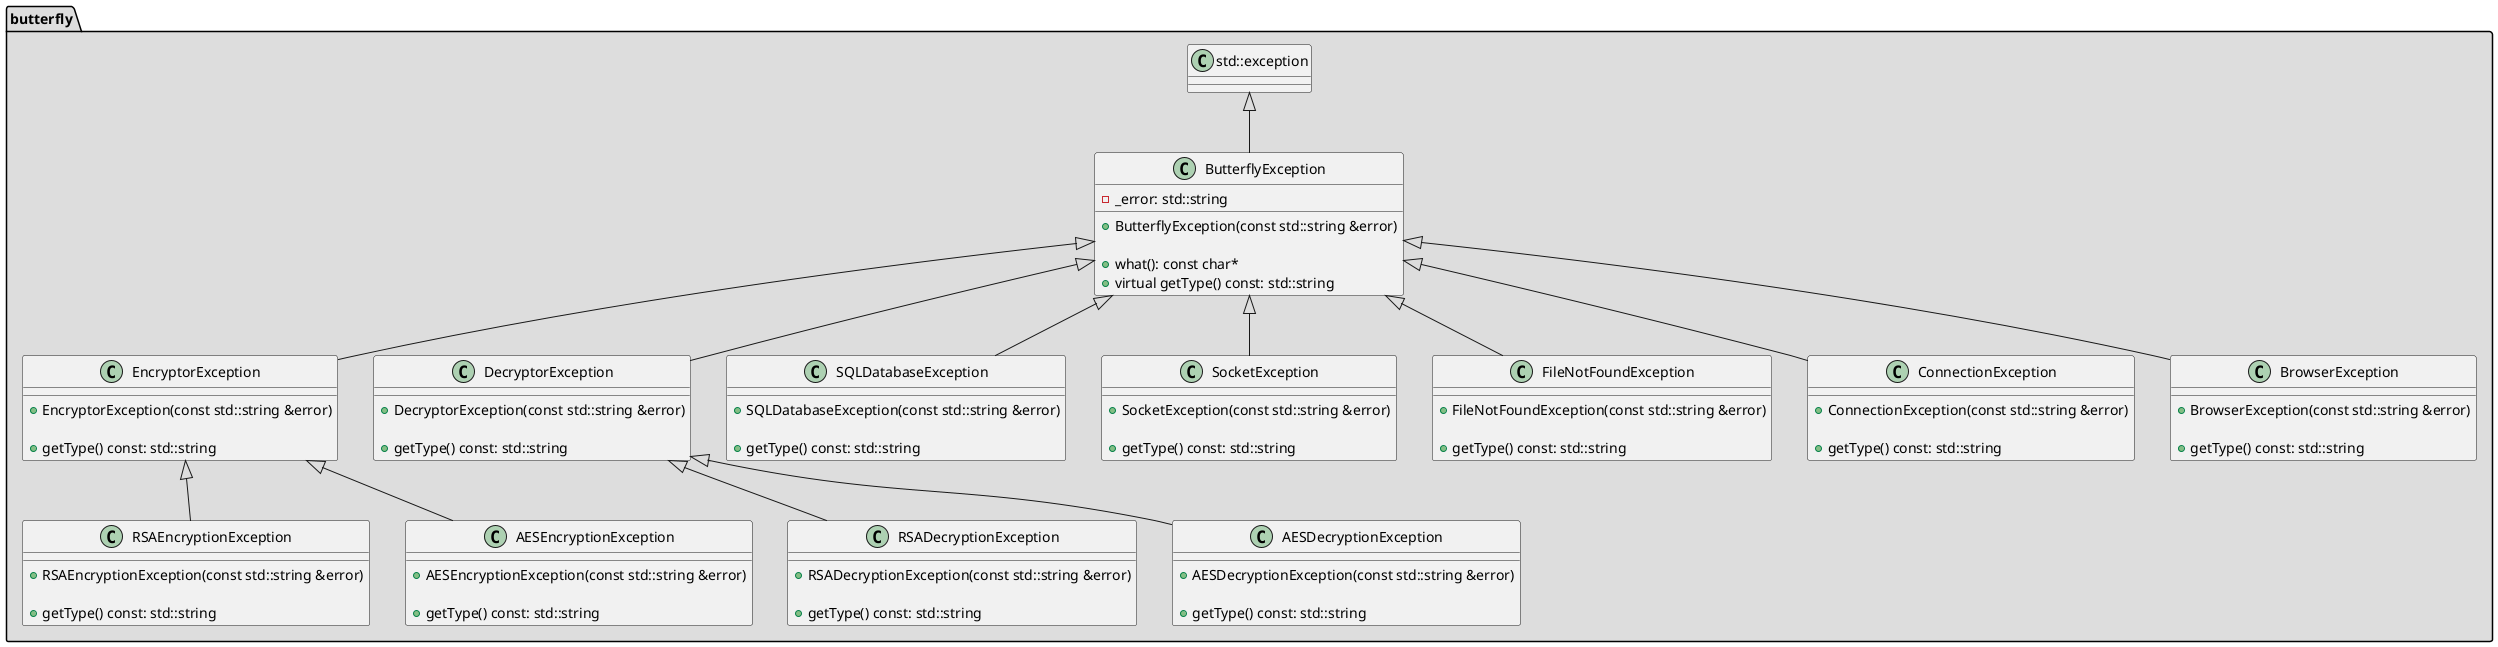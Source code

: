 @startuml

package butterfly #DDDDDD
{

class std::exception
{

}

class ButterflyException
{
    - _error: std::string

    + ButterflyException(const std::string &error)

    + what(): const char*
    + virtual getType() const: std::string
}

class RSAEncryptionException
{

    + RSAEncryptionException(const std::string &error)

    + getType() const: std::string
}

class RSADecryptionException
{

    + RSADecryptionException(const std::string &error)

    + getType() const: std::string
}

class AESEncryptionException
{

    + AESEncryptionException(const std::string &error)

    + getType() const: std::string
}

class AESDecryptionException
{

    + AESDecryptionException(const std::string &error)

    + getType() const: std::string
}

class EncryptorException
{

    + EncryptorException(const std::string &error)

    + getType() const: std::string
}

class DecryptorException
{

    + DecryptorException(const std::string &error)

    + getType() const: std::string
}

class SQLDatabaseException
{

    + SQLDatabaseException(const std::string &error)

    + getType() const: std::string
}

class SocketException
{

    + SocketException(const std::string &error)

    + getType() const: std::string
}

class FileNotFoundException
{

    + FileNotFoundException(const std::string &error)

    + getType() const: std::string
}

class ConnectionException
{

    + ConnectionException(const std::string &error)

    + getType() const: std::string
}

class BrowserException
{

    + BrowserException(const std::string &error)

    + getType() const: std::string
}

std::exception <|-- ButterflyException
ButterflyException <|-- EncryptorException
ButterflyException <|-- DecryptorException

EncryptorException <|-- RSAEncryptionException
DecryptorException <|-- RSADecryptionException
EncryptorException <|-- AESEncryptionException
DecryptorException <|-- AESDecryptionException

ButterflyException <|-- SQLDatabaseException
ButterflyException <|-- SocketException
ButterflyException <|-- FileNotFoundException
ButterflyException <|-- ConnectionException
ButterflyException <|-- BrowserException

}
@enduml